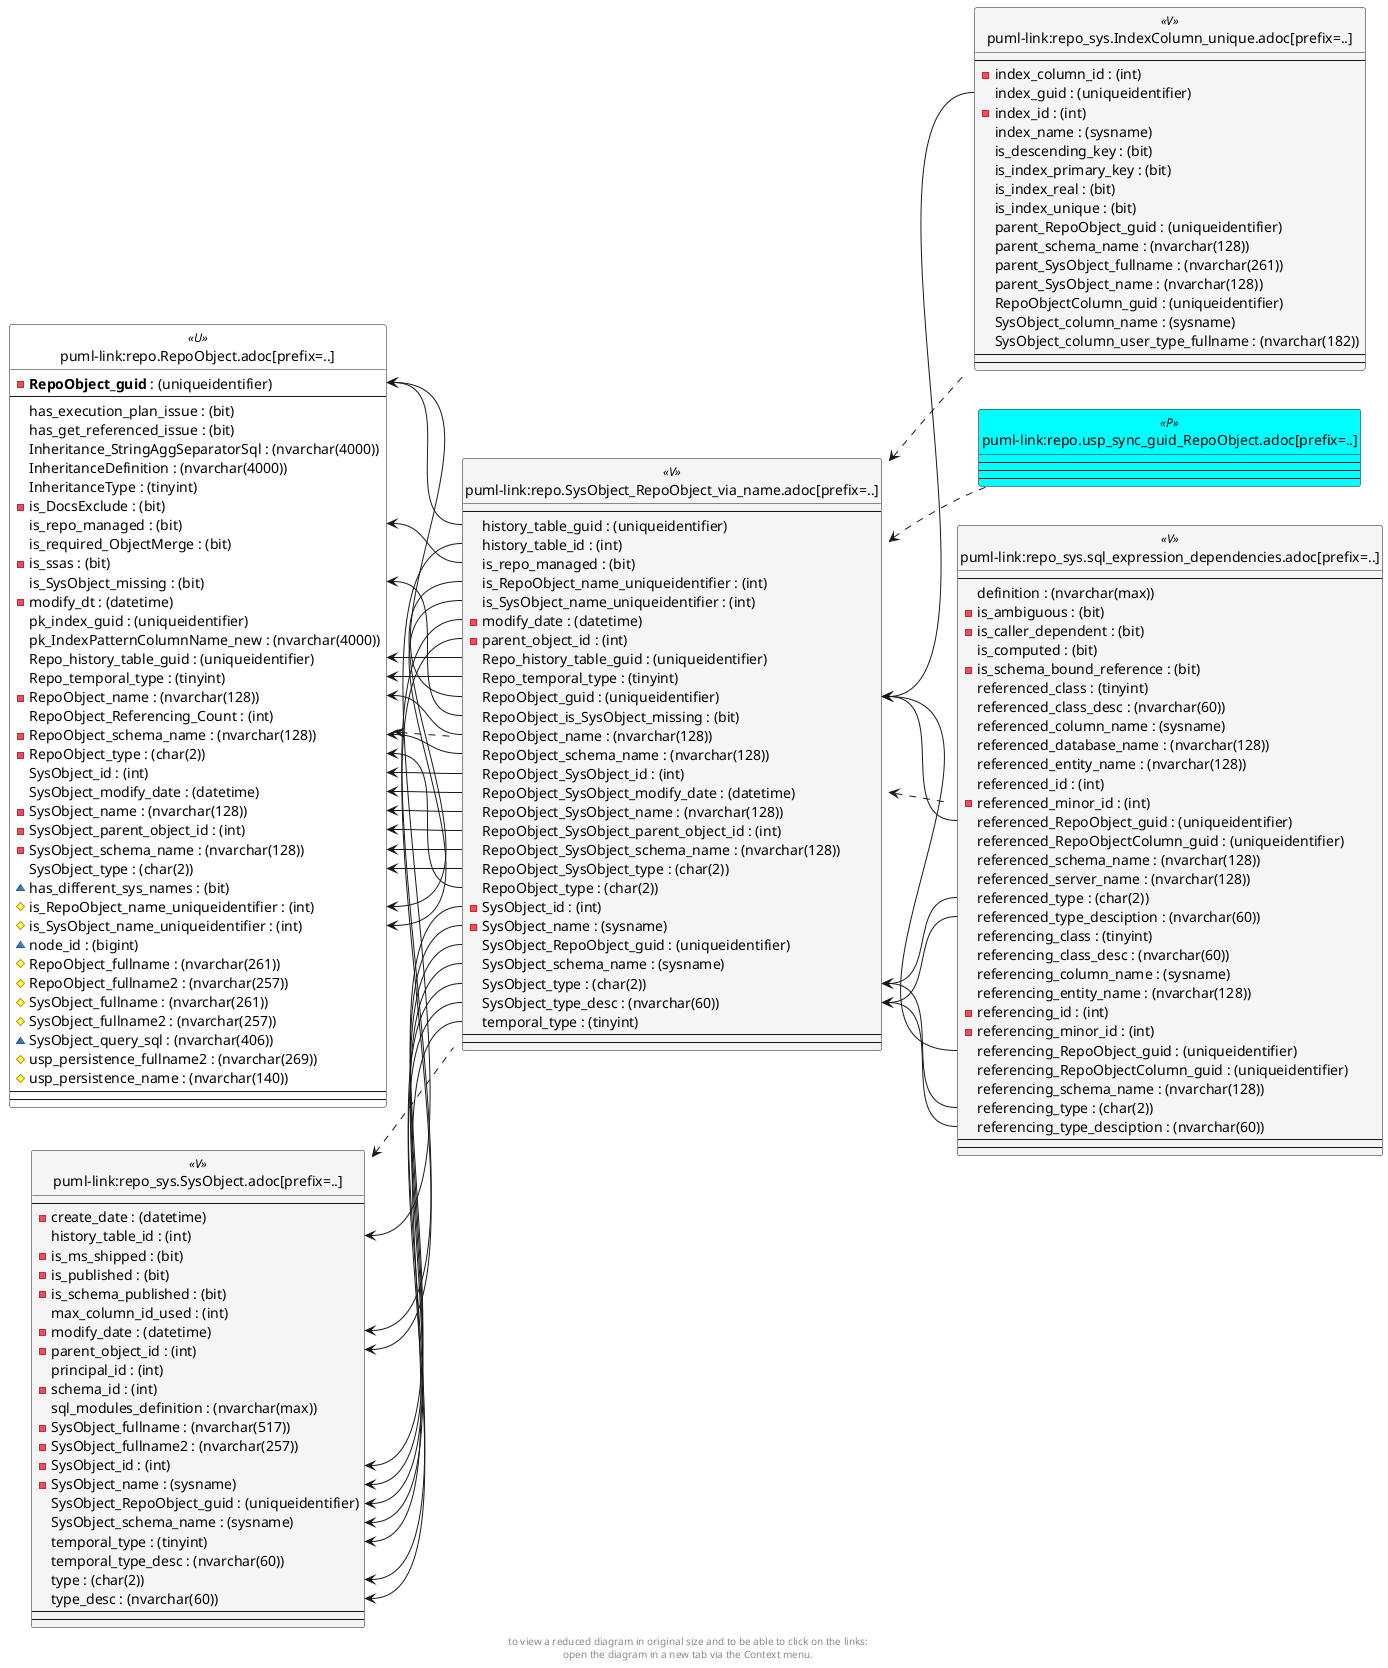 @startuml
left to right direction
'top to bottom direction
hide circle
'avoide "." issues:
set namespaceSeparator none


skinparam class {
  BackgroundColor White
  BackgroundColor<<FN>> Yellow
  BackgroundColor<<FS>> Yellow
  BackgroundColor<<FT>> LightGray
  BackgroundColor<<IF>> Yellow
  BackgroundColor<<IS>> Yellow
  BackgroundColor<<P>> Aqua
  BackgroundColor<<PC>> Aqua
  BackgroundColor<<SN>> Yellow
  BackgroundColor<<SO>> SlateBlue
  BackgroundColor<<TF>> LightGray
  BackgroundColor<<TR>> Tomato
  BackgroundColor<<U>> White
  BackgroundColor<<V>> WhiteSmoke
  BackgroundColor<<X>> Aqua
}


entity "puml-link:repo.RepoObject.adoc[prefix=..]" as repo.RepoObject << U >> {
  - **RepoObject_guid** : (uniqueidentifier)
  --
  has_execution_plan_issue : (bit)
  has_get_referenced_issue : (bit)
  Inheritance_StringAggSeparatorSql : (nvarchar(4000))
  InheritanceDefinition : (nvarchar(4000))
  InheritanceType : (tinyint)
  - is_DocsExclude : (bit)
  is_repo_managed : (bit)
  is_required_ObjectMerge : (bit)
  - is_ssas : (bit)
  is_SysObject_missing : (bit)
  - modify_dt : (datetime)
  pk_index_guid : (uniqueidentifier)
  pk_IndexPatternColumnName_new : (nvarchar(4000))
  Repo_history_table_guid : (uniqueidentifier)
  Repo_temporal_type : (tinyint)
  - RepoObject_name : (nvarchar(128))
  RepoObject_Referencing_Count : (int)
  - RepoObject_schema_name : (nvarchar(128))
  - RepoObject_type : (char(2))
  SysObject_id : (int)
  SysObject_modify_date : (datetime)
  - SysObject_name : (nvarchar(128))
  - SysObject_parent_object_id : (int)
  - SysObject_schema_name : (nvarchar(128))
  SysObject_type : (char(2))
  ~ has_different_sys_names : (bit)
  # is_RepoObject_name_uniqueidentifier : (int)
  # is_SysObject_name_uniqueidentifier : (int)
  ~ node_id : (bigint)
  # RepoObject_fullname : (nvarchar(261))
  # RepoObject_fullname2 : (nvarchar(257))
  # SysObject_fullname : (nvarchar(261))
  # SysObject_fullname2 : (nvarchar(257))
  ~ SysObject_query_sql : (nvarchar(406))
  # usp_persistence_fullname2 : (nvarchar(269))
  # usp_persistence_name : (nvarchar(140))
  --
  --
}

entity "puml-link:repo.SysObject_RepoObject_via_name.adoc[prefix=..]" as repo.SysObject_RepoObject_via_name << V >> {
  --
  history_table_guid : (uniqueidentifier)
  history_table_id : (int)
  is_repo_managed : (bit)
  is_RepoObject_name_uniqueidentifier : (int)
  is_SysObject_name_uniqueidentifier : (int)
  - modify_date : (datetime)
  - parent_object_id : (int)
  Repo_history_table_guid : (uniqueidentifier)
  Repo_temporal_type : (tinyint)
  RepoObject_guid : (uniqueidentifier)
  RepoObject_is_SysObject_missing : (bit)
  RepoObject_name : (nvarchar(128))
  RepoObject_schema_name : (nvarchar(128))
  RepoObject_SysObject_id : (int)
  RepoObject_SysObject_modify_date : (datetime)
  RepoObject_SysObject_name : (nvarchar(128))
  RepoObject_SysObject_parent_object_id : (int)
  RepoObject_SysObject_schema_name : (nvarchar(128))
  RepoObject_SysObject_type : (char(2))
  RepoObject_type : (char(2))
  - SysObject_id : (int)
  - SysObject_name : (sysname)
  SysObject_RepoObject_guid : (uniqueidentifier)
  SysObject_schema_name : (sysname)
  SysObject_type : (char(2))
  SysObject_type_desc : (nvarchar(60))
  temporal_type : (tinyint)
  --
  --
}

entity "puml-link:repo.usp_sync_guid_RepoObject.adoc[prefix=..]" as repo.usp_sync_guid_RepoObject << P >> {
  --
  --
  --
}

entity "puml-link:repo_sys.IndexColumn_unique.adoc[prefix=..]" as repo_sys.IndexColumn_unique << V >> {
  --
  - index_column_id : (int)
  index_guid : (uniqueidentifier)
  - index_id : (int)
  index_name : (sysname)
  is_descending_key : (bit)
  is_index_primary_key : (bit)
  is_index_real : (bit)
  is_index_unique : (bit)
  parent_RepoObject_guid : (uniqueidentifier)
  parent_schema_name : (nvarchar(128))
  parent_SysObject_fullname : (nvarchar(261))
  parent_SysObject_name : (nvarchar(128))
  RepoObjectColumn_guid : (uniqueidentifier)
  SysObject_column_name : (sysname)
  SysObject_column_user_type_fullname : (nvarchar(182))
  --
  --
}

entity "puml-link:repo_sys.sql_expression_dependencies.adoc[prefix=..]" as repo_sys.sql_expression_dependencies << V >> {
  --
  definition : (nvarchar(max))
  - is_ambiguous : (bit)
  - is_caller_dependent : (bit)
  is_computed : (bit)
  - is_schema_bound_reference : (bit)
  referenced_class : (tinyint)
  referenced_class_desc : (nvarchar(60))
  referenced_column_name : (sysname)
  referenced_database_name : (nvarchar(128))
  referenced_entity_name : (nvarchar(128))
  referenced_id : (int)
  - referenced_minor_id : (int)
  referenced_RepoObject_guid : (uniqueidentifier)
  referenced_RepoObjectColumn_guid : (uniqueidentifier)
  referenced_schema_name : (nvarchar(128))
  referenced_server_name : (nvarchar(128))
  referenced_type : (char(2))
  referenced_type_desciption : (nvarchar(60))
  referencing_class : (tinyint)
  referencing_class_desc : (nvarchar(60))
  referencing_column_name : (sysname)
  referencing_entity_name : (nvarchar(128))
  - referencing_id : (int)
  - referencing_minor_id : (int)
  referencing_RepoObject_guid : (uniqueidentifier)
  referencing_RepoObjectColumn_guid : (uniqueidentifier)
  referencing_schema_name : (nvarchar(128))
  referencing_type : (char(2))
  referencing_type_desciption : (nvarchar(60))
  --
  --
}

entity "puml-link:repo_sys.SysObject.adoc[prefix=..]" as repo_sys.SysObject << V >> {
  --
  - create_date : (datetime)
  history_table_id : (int)
  - is_ms_shipped : (bit)
  - is_published : (bit)
  - is_schema_published : (bit)
  max_column_id_used : (int)
  - modify_date : (datetime)
  - parent_object_id : (int)
  principal_id : (int)
  - schema_id : (int)
  sql_modules_definition : (nvarchar(max))
  - SysObject_fullname : (nvarchar(517))
  - SysObject_fullname2 : (nvarchar(257))
  - SysObject_id : (int)
  - SysObject_name : (sysname)
  SysObject_RepoObject_guid : (uniqueidentifier)
  SysObject_schema_name : (sysname)
  temporal_type : (tinyint)
  temporal_type_desc : (nvarchar(60))
  type : (char(2))
  type_desc : (nvarchar(60))
  --
  --
}

repo.RepoObject <.. repo.SysObject_RepoObject_via_name
repo.SysObject_RepoObject_via_name <.. repo_sys.IndexColumn_unique
repo.SysObject_RepoObject_via_name <.. repo_sys.sql_expression_dependencies
repo.SysObject_RepoObject_via_name <.. repo.usp_sync_guid_RepoObject
repo_sys.SysObject <.. repo.SysObject_RepoObject_via_name
repo.RepoObject::is_repo_managed <-- repo.SysObject_RepoObject_via_name::is_repo_managed
repo.RepoObject::is_RepoObject_name_uniqueidentifier <-- repo.SysObject_RepoObject_via_name::is_RepoObject_name_uniqueidentifier
repo.RepoObject::is_SysObject_missing <-- repo.SysObject_RepoObject_via_name::RepoObject_is_SysObject_missing
repo.RepoObject::is_SysObject_name_uniqueidentifier <-- repo.SysObject_RepoObject_via_name::is_SysObject_name_uniqueidentifier
repo.RepoObject::Repo_history_table_guid <-- repo.SysObject_RepoObject_via_name::Repo_history_table_guid
repo.RepoObject::Repo_temporal_type <-- repo.SysObject_RepoObject_via_name::Repo_temporal_type
repo.RepoObject::RepoObject_guid <-- repo.SysObject_RepoObject_via_name::history_table_guid
repo.RepoObject::RepoObject_guid <-- repo.SysObject_RepoObject_via_name::RepoObject_guid
repo.RepoObject::RepoObject_name <-- repo.SysObject_RepoObject_via_name::RepoObject_name
repo.RepoObject::RepoObject_schema_name <-- repo.SysObject_RepoObject_via_name::RepoObject_schema_name
repo.RepoObject::RepoObject_type <-- repo.SysObject_RepoObject_via_name::RepoObject_type
repo.RepoObject::SysObject_id <-- repo.SysObject_RepoObject_via_name::RepoObject_SysObject_id
repo.RepoObject::SysObject_modify_date <-- repo.SysObject_RepoObject_via_name::RepoObject_SysObject_modify_date
repo.RepoObject::SysObject_name <-- repo.SysObject_RepoObject_via_name::RepoObject_SysObject_name
repo.RepoObject::SysObject_parent_object_id <-- repo.SysObject_RepoObject_via_name::RepoObject_SysObject_parent_object_id
repo.RepoObject::SysObject_schema_name <-- repo.SysObject_RepoObject_via_name::RepoObject_SysObject_schema_name
repo.RepoObject::SysObject_type <-- repo.SysObject_RepoObject_via_name::RepoObject_SysObject_type
repo.SysObject_RepoObject_via_name::RepoObject_guid <-- repo_sys.IndexColumn_unique::index_guid
repo.SysObject_RepoObject_via_name::RepoObject_guid <-- repo_sys.sql_expression_dependencies::referencing_RepoObject_guid
repo.SysObject_RepoObject_via_name::RepoObject_guid <-- repo_sys.sql_expression_dependencies::referenced_RepoObject_guid
repo.SysObject_RepoObject_via_name::SysObject_type <-- repo_sys.sql_expression_dependencies::referencing_type
repo.SysObject_RepoObject_via_name::SysObject_type <-- repo_sys.sql_expression_dependencies::referenced_type
repo.SysObject_RepoObject_via_name::SysObject_type_desc <-- repo_sys.sql_expression_dependencies::referencing_type_desciption
repo.SysObject_RepoObject_via_name::SysObject_type_desc <-- repo_sys.sql_expression_dependencies::referenced_type_desciption
repo_sys.SysObject::history_table_id <-- repo.SysObject_RepoObject_via_name::history_table_id
repo_sys.SysObject::modify_date <-- repo.SysObject_RepoObject_via_name::modify_date
repo_sys.SysObject::parent_object_id <-- repo.SysObject_RepoObject_via_name::parent_object_id
repo_sys.SysObject::SysObject_id <-- repo.SysObject_RepoObject_via_name::SysObject_id
repo_sys.SysObject::SysObject_name <-- repo.SysObject_RepoObject_via_name::SysObject_name
repo_sys.SysObject::SysObject_RepoObject_guid <-- repo.SysObject_RepoObject_via_name::SysObject_RepoObject_guid
repo_sys.SysObject::SysObject_schema_name <-- repo.SysObject_RepoObject_via_name::SysObject_schema_name
repo_sys.SysObject::temporal_type <-- repo.SysObject_RepoObject_via_name::temporal_type
repo_sys.SysObject::type <-- repo.SysObject_RepoObject_via_name::SysObject_type
repo_sys.SysObject::type_desc <-- repo.SysObject_RepoObject_via_name::SysObject_type_desc
footer
to view a reduced diagram in original size and to be able to click on the links:
open the diagram in a new tab via the Context menu.
end footer

@enduml


